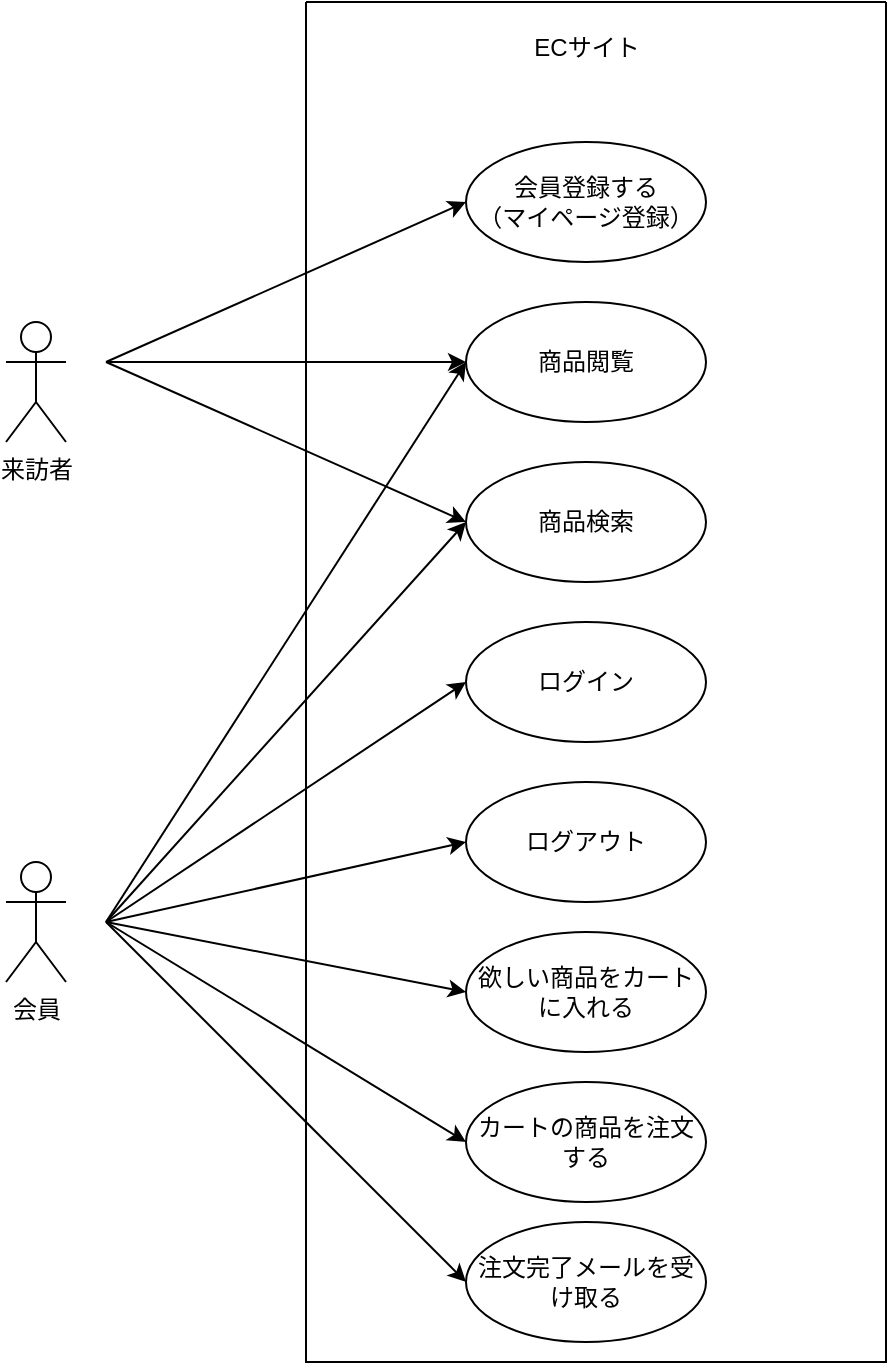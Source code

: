 <mxfile version="28.2.1">
  <diagram name="ページ1" id="62ns0ZDKNcQQ50DheUhB">
    <mxGraphModel dx="1042" dy="562" grid="1" gridSize="10" guides="1" tooltips="1" connect="1" arrows="1" fold="1" page="1" pageScale="1" pageWidth="827" pageHeight="1169" math="0" shadow="0">
      <root>
        <mxCell id="0" />
        <mxCell id="1" parent="0" />
        <mxCell id="wv9QlTLbOLGuSLiLvNNS-1" value="来訪者" style="shape=umlActor;verticalLabelPosition=bottom;verticalAlign=top;html=1;outlineConnect=0;" parent="1" vertex="1">
          <mxGeometry x="270" y="220" width="30" height="60" as="geometry" />
        </mxCell>
        <mxCell id="wv9QlTLbOLGuSLiLvNNS-2" value="会員" style="shape=umlActor;verticalLabelPosition=bottom;verticalAlign=top;html=1;outlineConnect=0;" parent="1" vertex="1">
          <mxGeometry x="270" y="490" width="30" height="60" as="geometry" />
        </mxCell>
        <mxCell id="wv9QlTLbOLGuSLiLvNNS-7" value="会員登録する&lt;div&gt;（マイページ登録）&lt;/div&gt;" style="ellipse;whiteSpace=wrap;html=1;" parent="1" vertex="1">
          <mxGeometry x="500" y="130" width="120" height="60" as="geometry" />
        </mxCell>
        <mxCell id="wv9QlTLbOLGuSLiLvNNS-8" value="商品閲覧" style="ellipse;whiteSpace=wrap;html=1;" parent="1" vertex="1">
          <mxGeometry x="500" y="210" width="120" height="60" as="geometry" />
        </mxCell>
        <mxCell id="wv9QlTLbOLGuSLiLvNNS-9" value="商品検索" style="ellipse;whiteSpace=wrap;html=1;" parent="1" vertex="1">
          <mxGeometry x="500" y="290" width="120" height="60" as="geometry" />
        </mxCell>
        <mxCell id="wv9QlTLbOLGuSLiLvNNS-10" value="ログイン" style="ellipse;whiteSpace=wrap;html=1;" parent="1" vertex="1">
          <mxGeometry x="500" y="370" width="120" height="60" as="geometry" />
        </mxCell>
        <mxCell id="wv9QlTLbOLGuSLiLvNNS-11" value="ログアウト" style="ellipse;whiteSpace=wrap;html=1;" parent="1" vertex="1">
          <mxGeometry x="500" y="450" width="120" height="60" as="geometry" />
        </mxCell>
        <mxCell id="wv9QlTLbOLGuSLiLvNNS-12" value="欲しい商品をカートに入れる" style="ellipse;whiteSpace=wrap;html=1;" parent="1" vertex="1">
          <mxGeometry x="500" y="525" width="120" height="60" as="geometry" />
        </mxCell>
        <mxCell id="wv9QlTLbOLGuSLiLvNNS-13" value="カートの商品を注文する" style="ellipse;whiteSpace=wrap;html=1;" parent="1" vertex="1">
          <mxGeometry x="500" y="600" width="120" height="60" as="geometry" />
        </mxCell>
        <mxCell id="wv9QlTLbOLGuSLiLvNNS-14" value="注文完了メールを受け取る" style="ellipse;whiteSpace=wrap;html=1;" parent="1" vertex="1">
          <mxGeometry x="500" y="670" width="120" height="60" as="geometry" />
        </mxCell>
        <mxCell id="wv9QlTLbOLGuSLiLvNNS-21" value="" style="endArrow=classic;html=1;rounded=0;entryX=0;entryY=0.5;entryDx=0;entryDy=0;" parent="1" target="wv9QlTLbOLGuSLiLvNNS-10" edge="1">
          <mxGeometry width="50" height="50" relative="1" as="geometry">
            <mxPoint x="320" y="520" as="sourcePoint" />
            <mxPoint x="440" y="420" as="targetPoint" />
          </mxGeometry>
        </mxCell>
        <mxCell id="wv9QlTLbOLGuSLiLvNNS-22" value="" style="endArrow=classic;html=1;rounded=0;entryX=0;entryY=0.5;entryDx=0;entryDy=0;" parent="1" target="wv9QlTLbOLGuSLiLvNNS-11" edge="1">
          <mxGeometry width="50" height="50" relative="1" as="geometry">
            <mxPoint x="320" y="520" as="sourcePoint" />
            <mxPoint x="590" y="520" as="targetPoint" />
          </mxGeometry>
        </mxCell>
        <mxCell id="wv9QlTLbOLGuSLiLvNNS-23" value="" style="endArrow=classic;html=1;rounded=0;entryX=0;entryY=0.5;entryDx=0;entryDy=0;" parent="1" target="wv9QlTLbOLGuSLiLvNNS-12" edge="1">
          <mxGeometry width="50" height="50" relative="1" as="geometry">
            <mxPoint x="320" y="520" as="sourcePoint" />
            <mxPoint x="580" y="560" as="targetPoint" />
          </mxGeometry>
        </mxCell>
        <mxCell id="wv9QlTLbOLGuSLiLvNNS-24" value="" style="endArrow=classic;html=1;rounded=0;entryX=0;entryY=0.5;entryDx=0;entryDy=0;" parent="1" target="wv9QlTLbOLGuSLiLvNNS-14" edge="1">
          <mxGeometry width="50" height="50" relative="1" as="geometry">
            <mxPoint x="320" y="520" as="sourcePoint" />
            <mxPoint x="570" y="610" as="targetPoint" />
          </mxGeometry>
        </mxCell>
        <mxCell id="wv9QlTLbOLGuSLiLvNNS-25" value="" style="endArrow=classic;html=1;rounded=0;entryX=0;entryY=0.5;entryDx=0;entryDy=0;" parent="1" target="wv9QlTLbOLGuSLiLvNNS-13" edge="1">
          <mxGeometry width="50" height="50" relative="1" as="geometry">
            <mxPoint x="320" y="520" as="sourcePoint" />
            <mxPoint x="520" y="610" as="targetPoint" />
          </mxGeometry>
        </mxCell>
        <mxCell id="wv9QlTLbOLGuSLiLvNNS-26" value="" style="endArrow=classic;html=1;rounded=0;entryX=0;entryY=0.5;entryDx=0;entryDy=0;" parent="1" target="wv9QlTLbOLGuSLiLvNNS-7" edge="1">
          <mxGeometry width="50" height="50" relative="1" as="geometry">
            <mxPoint x="320" y="240" as="sourcePoint" />
            <mxPoint x="540" y="180" as="targetPoint" />
          </mxGeometry>
        </mxCell>
        <mxCell id="wv9QlTLbOLGuSLiLvNNS-27" value="" style="endArrow=classic;html=1;rounded=0;entryX=0;entryY=0.5;entryDx=0;entryDy=0;" parent="1" target="wv9QlTLbOLGuSLiLvNNS-9" edge="1">
          <mxGeometry width="50" height="50" relative="1" as="geometry">
            <mxPoint x="320" y="520" as="sourcePoint" />
            <mxPoint x="580" y="270" as="targetPoint" />
          </mxGeometry>
        </mxCell>
        <mxCell id="wv9QlTLbOLGuSLiLvNNS-28" value="" style="endArrow=classic;html=1;rounded=0;entryX=0;entryY=0.5;entryDx=0;entryDy=0;" parent="1" target="wv9QlTLbOLGuSLiLvNNS-9" edge="1">
          <mxGeometry width="50" height="50" relative="1" as="geometry">
            <mxPoint x="320" y="240" as="sourcePoint" />
            <mxPoint x="580" y="270" as="targetPoint" />
          </mxGeometry>
        </mxCell>
        <mxCell id="wv9QlTLbOLGuSLiLvNNS-29" value="" style="endArrow=classic;html=1;rounded=0;entryX=0;entryY=0.5;entryDx=0;entryDy=0;" parent="1" target="wv9QlTLbOLGuSLiLvNNS-8" edge="1">
          <mxGeometry width="50" height="50" relative="1" as="geometry">
            <mxPoint x="320" y="240" as="sourcePoint" />
            <mxPoint x="580" y="300" as="targetPoint" />
          </mxGeometry>
        </mxCell>
        <mxCell id="wv9QlTLbOLGuSLiLvNNS-30" value="" style="endArrow=classic;html=1;rounded=0;" parent="1" edge="1">
          <mxGeometry width="50" height="50" relative="1" as="geometry">
            <mxPoint x="320" y="520" as="sourcePoint" />
            <mxPoint x="500" y="240" as="targetPoint" />
          </mxGeometry>
        </mxCell>
        <mxCell id="wv9QlTLbOLGuSLiLvNNS-33" value="" style="swimlane;startSize=0;" parent="1" vertex="1">
          <mxGeometry x="420" y="60" width="290" height="680" as="geometry" />
        </mxCell>
        <mxCell id="wv9QlTLbOLGuSLiLvNNS-35" value="ECサイト" style="text;html=1;align=center;verticalAlign=middle;resizable=0;points=[];autosize=1;strokeColor=none;fillColor=none;" parent="wv9QlTLbOLGuSLiLvNNS-33" vertex="1">
          <mxGeometry x="100" y="8" width="80" height="30" as="geometry" />
        </mxCell>
      </root>
    </mxGraphModel>
  </diagram>
</mxfile>
